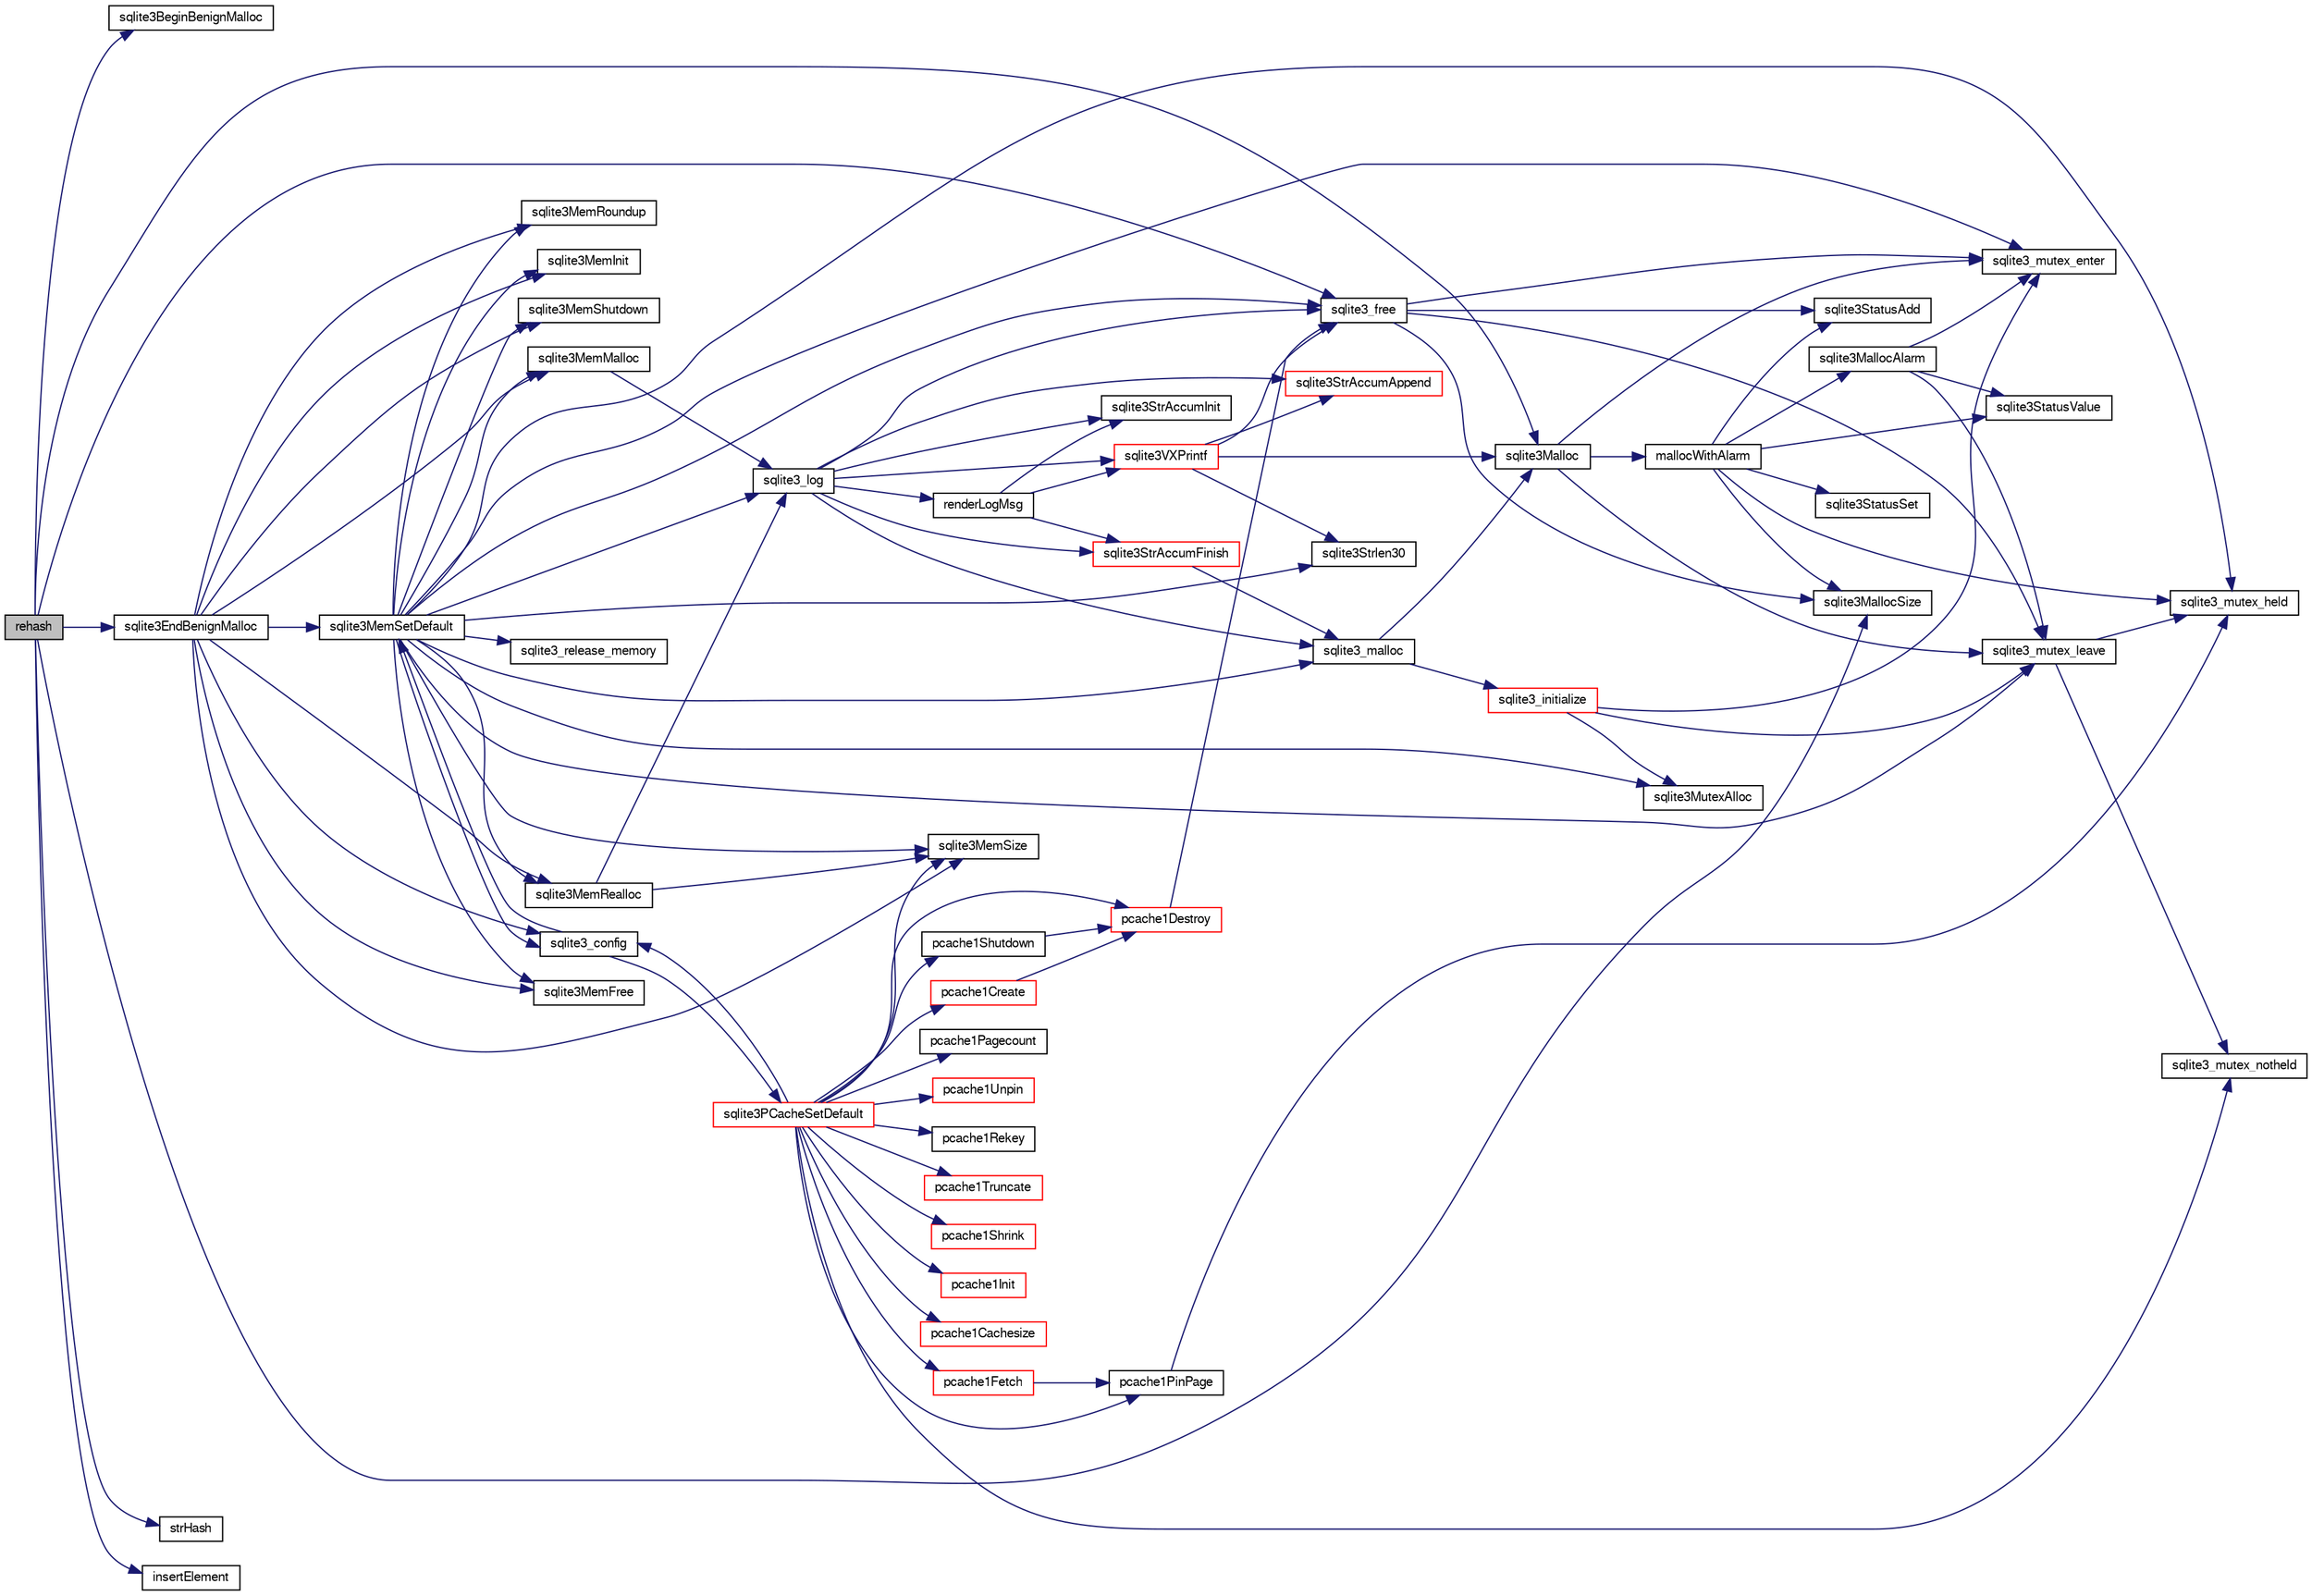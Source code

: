 digraph "rehash"
{
  edge [fontname="FreeSans",fontsize="10",labelfontname="FreeSans",labelfontsize="10"];
  node [fontname="FreeSans",fontsize="10",shape=record];
  rankdir="LR";
  Node256792 [label="rehash",height=0.2,width=0.4,color="black", fillcolor="grey75", style="filled", fontcolor="black"];
  Node256792 -> Node256793 [color="midnightblue",fontsize="10",style="solid",fontname="FreeSans"];
  Node256793 [label="sqlite3BeginBenignMalloc",height=0.2,width=0.4,color="black", fillcolor="white", style="filled",URL="$sqlite3_8c.html#a3344c0e2b1b6df701a1cb326602fac14"];
  Node256792 -> Node256794 [color="midnightblue",fontsize="10",style="solid",fontname="FreeSans"];
  Node256794 [label="sqlite3Malloc",height=0.2,width=0.4,color="black", fillcolor="white", style="filled",URL="$sqlite3_8c.html#a361a2eaa846b1885f123abe46f5d8b2b"];
  Node256794 -> Node256795 [color="midnightblue",fontsize="10",style="solid",fontname="FreeSans"];
  Node256795 [label="sqlite3_mutex_enter",height=0.2,width=0.4,color="black", fillcolor="white", style="filled",URL="$sqlite3_8c.html#a1c12cde690bd89f104de5cbad12a6bf5"];
  Node256794 -> Node256796 [color="midnightblue",fontsize="10",style="solid",fontname="FreeSans"];
  Node256796 [label="mallocWithAlarm",height=0.2,width=0.4,color="black", fillcolor="white", style="filled",URL="$sqlite3_8c.html#ab070d5cf8e48ec8a6a43cf025d48598b"];
  Node256796 -> Node256797 [color="midnightblue",fontsize="10",style="solid",fontname="FreeSans"];
  Node256797 [label="sqlite3_mutex_held",height=0.2,width=0.4,color="black", fillcolor="white", style="filled",URL="$sqlite3_8c.html#acf77da68932b6bc163c5e68547ecc3e7"];
  Node256796 -> Node256798 [color="midnightblue",fontsize="10",style="solid",fontname="FreeSans"];
  Node256798 [label="sqlite3StatusSet",height=0.2,width=0.4,color="black", fillcolor="white", style="filled",URL="$sqlite3_8c.html#afec7586c01fcb5ea17dc9d7725a589d9"];
  Node256796 -> Node256799 [color="midnightblue",fontsize="10",style="solid",fontname="FreeSans"];
  Node256799 [label="sqlite3StatusValue",height=0.2,width=0.4,color="black", fillcolor="white", style="filled",URL="$sqlite3_8c.html#a30b8ac296c6e200c1fa57708d52c6ef6"];
  Node256796 -> Node256800 [color="midnightblue",fontsize="10",style="solid",fontname="FreeSans"];
  Node256800 [label="sqlite3MallocAlarm",height=0.2,width=0.4,color="black", fillcolor="white", style="filled",URL="$sqlite3_8c.html#ada66988e8471d1198f3219c062377508"];
  Node256800 -> Node256799 [color="midnightblue",fontsize="10",style="solid",fontname="FreeSans"];
  Node256800 -> Node256801 [color="midnightblue",fontsize="10",style="solid",fontname="FreeSans"];
  Node256801 [label="sqlite3_mutex_leave",height=0.2,width=0.4,color="black", fillcolor="white", style="filled",URL="$sqlite3_8c.html#a5838d235601dbd3c1fa993555c6bcc93"];
  Node256801 -> Node256797 [color="midnightblue",fontsize="10",style="solid",fontname="FreeSans"];
  Node256801 -> Node256802 [color="midnightblue",fontsize="10",style="solid",fontname="FreeSans"];
  Node256802 [label="sqlite3_mutex_notheld",height=0.2,width=0.4,color="black", fillcolor="white", style="filled",URL="$sqlite3_8c.html#a83967c837c1c000d3b5adcfaa688f5dc"];
  Node256800 -> Node256795 [color="midnightblue",fontsize="10",style="solid",fontname="FreeSans"];
  Node256796 -> Node256803 [color="midnightblue",fontsize="10",style="solid",fontname="FreeSans"];
  Node256803 [label="sqlite3MallocSize",height=0.2,width=0.4,color="black", fillcolor="white", style="filled",URL="$sqlite3_8c.html#acf5d2a5f35270bafb050bd2def576955"];
  Node256796 -> Node256804 [color="midnightblue",fontsize="10",style="solid",fontname="FreeSans"];
  Node256804 [label="sqlite3StatusAdd",height=0.2,width=0.4,color="black", fillcolor="white", style="filled",URL="$sqlite3_8c.html#afa029f93586aeab4cc85360905dae9cd"];
  Node256794 -> Node256801 [color="midnightblue",fontsize="10",style="solid",fontname="FreeSans"];
  Node256792 -> Node256805 [color="midnightblue",fontsize="10",style="solid",fontname="FreeSans"];
  Node256805 [label="sqlite3EndBenignMalloc",height=0.2,width=0.4,color="black", fillcolor="white", style="filled",URL="$sqlite3_8c.html#a4582127cc64d483dc66c7acf9d8d8fbb"];
  Node256805 -> Node256806 [color="midnightblue",fontsize="10",style="solid",fontname="FreeSans"];
  Node256806 [label="sqlite3MemMalloc",height=0.2,width=0.4,color="black", fillcolor="white", style="filled",URL="$sqlite3_8c.html#a53157f1a669f949332f44ca9f15c0a43"];
  Node256806 -> Node256807 [color="midnightblue",fontsize="10",style="solid",fontname="FreeSans"];
  Node256807 [label="sqlite3_log",height=0.2,width=0.4,color="black", fillcolor="white", style="filled",URL="$sqlite3_8c.html#a298c9699bf9c143662c6b1fec4b2dc3b"];
  Node256807 -> Node256808 [color="midnightblue",fontsize="10",style="solid",fontname="FreeSans"];
  Node256808 [label="renderLogMsg",height=0.2,width=0.4,color="black", fillcolor="white", style="filled",URL="$sqlite3_8c.html#a7a02b43ce0a27bb52085c7f446d115af"];
  Node256808 -> Node256809 [color="midnightblue",fontsize="10",style="solid",fontname="FreeSans"];
  Node256809 [label="sqlite3StrAccumInit",height=0.2,width=0.4,color="black", fillcolor="white", style="filled",URL="$sqlite3_8c.html#aabf95e113b9d54d519cd15a56215f560"];
  Node256808 -> Node256810 [color="midnightblue",fontsize="10",style="solid",fontname="FreeSans"];
  Node256810 [label="sqlite3VXPrintf",height=0.2,width=0.4,color="red", fillcolor="white", style="filled",URL="$sqlite3_8c.html#a63c25806c9bd4a2b76f9a0eb232c6bde"];
  Node256810 -> Node256811 [color="midnightblue",fontsize="10",style="solid",fontname="FreeSans"];
  Node256811 [label="sqlite3StrAccumAppend",height=0.2,width=0.4,color="red", fillcolor="white", style="filled",URL="$sqlite3_8c.html#a56664fa33def33c5a5245b623441d5e0"];
  Node256810 -> Node256794 [color="midnightblue",fontsize="10",style="solid",fontname="FreeSans"];
  Node256810 -> Node256878 [color="midnightblue",fontsize="10",style="solid",fontname="FreeSans"];
  Node256878 [label="sqlite3Strlen30",height=0.2,width=0.4,color="black", fillcolor="white", style="filled",URL="$sqlite3_8c.html#a3dcd80ba41f1a308193dee74857b62a7"];
  Node256810 -> Node256820 [color="midnightblue",fontsize="10",style="solid",fontname="FreeSans"];
  Node256820 [label="sqlite3_free",height=0.2,width=0.4,color="black", fillcolor="white", style="filled",URL="$sqlite3_8c.html#a6552349e36a8a691af5487999ab09519"];
  Node256820 -> Node256795 [color="midnightblue",fontsize="10",style="solid",fontname="FreeSans"];
  Node256820 -> Node256804 [color="midnightblue",fontsize="10",style="solid",fontname="FreeSans"];
  Node256820 -> Node256803 [color="midnightblue",fontsize="10",style="solid",fontname="FreeSans"];
  Node256820 -> Node256801 [color="midnightblue",fontsize="10",style="solid",fontname="FreeSans"];
  Node256808 -> Node256905 [color="midnightblue",fontsize="10",style="solid",fontname="FreeSans"];
  Node256905 [label="sqlite3StrAccumFinish",height=0.2,width=0.4,color="red", fillcolor="white", style="filled",URL="$sqlite3_8c.html#adb7f26b10ac1b847db6f000ef4c2e2ba"];
  Node256905 -> Node256880 [color="midnightblue",fontsize="10",style="solid",fontname="FreeSans"];
  Node256880 [label="sqlite3_malloc",height=0.2,width=0.4,color="black", fillcolor="white", style="filled",URL="$sqlite3_8c.html#ac79dba55fc32b6a840cf5a9769bce7cd"];
  Node256880 -> Node256824 [color="midnightblue",fontsize="10",style="solid",fontname="FreeSans"];
  Node256824 [label="sqlite3_initialize",height=0.2,width=0.4,color="red", fillcolor="white", style="filled",URL="$sqlite3_8c.html#ab0c0ee2d5d4cf8b28e9572296a8861df"];
  Node256824 -> Node256843 [color="midnightblue",fontsize="10",style="solid",fontname="FreeSans"];
  Node256843 [label="sqlite3MutexAlloc",height=0.2,width=0.4,color="black", fillcolor="white", style="filled",URL="$sqlite3_8c.html#a0e3f432ee581f6876b590e7ad7e84e19"];
  Node256824 -> Node256795 [color="midnightblue",fontsize="10",style="solid",fontname="FreeSans"];
  Node256824 -> Node256801 [color="midnightblue",fontsize="10",style="solid",fontname="FreeSans"];
  Node256880 -> Node256794 [color="midnightblue",fontsize="10",style="solid",fontname="FreeSans"];
  Node256807 -> Node256809 [color="midnightblue",fontsize="10",style="solid",fontname="FreeSans"];
  Node256807 -> Node256810 [color="midnightblue",fontsize="10",style="solid",fontname="FreeSans"];
  Node256807 -> Node256905 [color="midnightblue",fontsize="10",style="solid",fontname="FreeSans"];
  Node256807 -> Node256880 [color="midnightblue",fontsize="10",style="solid",fontname="FreeSans"];
  Node256807 -> Node256820 [color="midnightblue",fontsize="10",style="solid",fontname="FreeSans"];
  Node256807 -> Node256811 [color="midnightblue",fontsize="10",style="solid",fontname="FreeSans"];
  Node256805 -> Node256846 [color="midnightblue",fontsize="10",style="solid",fontname="FreeSans"];
  Node256846 [label="sqlite3MemFree",height=0.2,width=0.4,color="black", fillcolor="white", style="filled",URL="$sqlite3_8c.html#a4198492989c7a427e3d704c06058850a"];
  Node256805 -> Node256847 [color="midnightblue",fontsize="10",style="solid",fontname="FreeSans"];
  Node256847 [label="sqlite3MemRealloc",height=0.2,width=0.4,color="black", fillcolor="white", style="filled",URL="$sqlite3_8c.html#addd043cc5742c3b0cf536763cd4e6948"];
  Node256847 -> Node256807 [color="midnightblue",fontsize="10",style="solid",fontname="FreeSans"];
  Node256847 -> Node256848 [color="midnightblue",fontsize="10",style="solid",fontname="FreeSans"];
  Node256848 [label="sqlite3MemSize",height=0.2,width=0.4,color="black", fillcolor="white", style="filled",URL="$sqlite3_8c.html#a564962938d56643e999de431c190f937"];
  Node256805 -> Node256848 [color="midnightblue",fontsize="10",style="solid",fontname="FreeSans"];
  Node256805 -> Node256849 [color="midnightblue",fontsize="10",style="solid",fontname="FreeSans"];
  Node256849 [label="sqlite3MemRoundup",height=0.2,width=0.4,color="black", fillcolor="white", style="filled",URL="$sqlite3_8c.html#ac9d66a2d2d224dfafcf6a49d48436ddc"];
  Node256805 -> Node256850 [color="midnightblue",fontsize="10",style="solid",fontname="FreeSans"];
  Node256850 [label="sqlite3MemInit",height=0.2,width=0.4,color="black", fillcolor="white", style="filled",URL="$sqlite3_8c.html#a1ec61c1becf036ba7fcb571ae51300af"];
  Node256805 -> Node256851 [color="midnightblue",fontsize="10",style="solid",fontname="FreeSans"];
  Node256851 [label="sqlite3MemShutdown",height=0.2,width=0.4,color="black", fillcolor="white", style="filled",URL="$sqlite3_8c.html#a934531b3f7c4743196f453ce6db028dc"];
  Node256805 -> Node256845 [color="midnightblue",fontsize="10",style="solid",fontname="FreeSans"];
  Node256845 [label="sqlite3MemSetDefault",height=0.2,width=0.4,color="black", fillcolor="white", style="filled",URL="$sqlite3_8c.html#a162fbfd727e92c5f8f72625b5ff62549"];
  Node256845 -> Node256806 [color="midnightblue",fontsize="10",style="solid",fontname="FreeSans"];
  Node256845 -> Node256846 [color="midnightblue",fontsize="10",style="solid",fontname="FreeSans"];
  Node256845 -> Node256847 [color="midnightblue",fontsize="10",style="solid",fontname="FreeSans"];
  Node256845 -> Node256848 [color="midnightblue",fontsize="10",style="solid",fontname="FreeSans"];
  Node256845 -> Node256849 [color="midnightblue",fontsize="10",style="solid",fontname="FreeSans"];
  Node256845 -> Node256850 [color="midnightblue",fontsize="10",style="solid",fontname="FreeSans"];
  Node256845 -> Node256851 [color="midnightblue",fontsize="10",style="solid",fontname="FreeSans"];
  Node256845 -> Node256852 [color="midnightblue",fontsize="10",style="solid",fontname="FreeSans"];
  Node256852 [label="sqlite3_config",height=0.2,width=0.4,color="black", fillcolor="white", style="filled",URL="$sqlite3_8c.html#a74ad420b6f26bc06a04ff6ecec8a8c91"];
  Node256852 -> Node256845 [color="midnightblue",fontsize="10",style="solid",fontname="FreeSans"];
  Node256852 -> Node256853 [color="midnightblue",fontsize="10",style="solid",fontname="FreeSans"];
  Node256853 [label="sqlite3PCacheSetDefault",height=0.2,width=0.4,color="red", fillcolor="white", style="filled",URL="$sqlite3_8c.html#a91974afe7709a742451438556ee0c70c"];
  Node256853 -> Node256854 [color="midnightblue",fontsize="10",style="solid",fontname="FreeSans"];
  Node256854 [label="pcache1Init",height=0.2,width=0.4,color="red", fillcolor="white", style="filled",URL="$sqlite3_8c.html#a05e9c1daf3dd812db1d769b69b20e069"];
  Node256853 -> Node256856 [color="midnightblue",fontsize="10",style="solid",fontname="FreeSans"];
  Node256856 [label="pcache1Shutdown",height=0.2,width=0.4,color="black", fillcolor="white", style="filled",URL="$sqlite3_8c.html#a707b7714a99d68e6858d4305b2a02579"];
  Node256856 -> Node256857 [color="midnightblue",fontsize="10",style="solid",fontname="FreeSans"];
  Node256857 [label="pcache1Destroy",height=0.2,width=0.4,color="red", fillcolor="white", style="filled",URL="$sqlite3_8c.html#af128220dedcda78a71f3283ece247258"];
  Node256857 -> Node256820 [color="midnightblue",fontsize="10",style="solid",fontname="FreeSans"];
  Node256853 -> Node256864 [color="midnightblue",fontsize="10",style="solid",fontname="FreeSans"];
  Node256864 [label="pcache1Create",height=0.2,width=0.4,color="red", fillcolor="white", style="filled",URL="$sqlite3_8c.html#a44cfeb7ecaf2b6aa54934d3deaee8919"];
  Node256864 -> Node256857 [color="midnightblue",fontsize="10",style="solid",fontname="FreeSans"];
  Node256853 -> Node256866 [color="midnightblue",fontsize="10",style="solid",fontname="FreeSans"];
  Node256866 [label="pcache1Cachesize",height=0.2,width=0.4,color="red", fillcolor="white", style="filled",URL="$sqlite3_8c.html#a071ef90a5e389826abcea7883ff2cd05"];
  Node256853 -> Node256867 [color="midnightblue",fontsize="10",style="solid",fontname="FreeSans"];
  Node256867 [label="pcache1Pagecount",height=0.2,width=0.4,color="black", fillcolor="white", style="filled",URL="$sqlite3_8c.html#aad313c3d8464ce3154a2a31409c5c625"];
  Node256853 -> Node256868 [color="midnightblue",fontsize="10",style="solid",fontname="FreeSans"];
  Node256868 [label="pcache1Fetch",height=0.2,width=0.4,color="red", fillcolor="white", style="filled",URL="$sqlite3_8c.html#a745bc37e2a945b10e6b23a6fe6c35411"];
  Node256868 -> Node256859 [color="midnightblue",fontsize="10",style="solid",fontname="FreeSans"];
  Node256859 [label="pcache1PinPage",height=0.2,width=0.4,color="black", fillcolor="white", style="filled",URL="$sqlite3_8c.html#a8c56f8763581386fa892a46f77c8d684"];
  Node256859 -> Node256797 [color="midnightblue",fontsize="10",style="solid",fontname="FreeSans"];
  Node256853 -> Node256874 [color="midnightblue",fontsize="10",style="solid",fontname="FreeSans"];
  Node256874 [label="pcache1Unpin",height=0.2,width=0.4,color="red", fillcolor="white", style="filled",URL="$sqlite3_8c.html#a5f9a5ef3862388dc0b104f9efea3f8c5"];
  Node256853 -> Node256875 [color="midnightblue",fontsize="10",style="solid",fontname="FreeSans"];
  Node256875 [label="pcache1Rekey",height=0.2,width=0.4,color="black", fillcolor="white", style="filled",URL="$sqlite3_8c.html#af4b8e7f81a3c3379d34aa2060102fcfe"];
  Node256853 -> Node256876 [color="midnightblue",fontsize="10",style="solid",fontname="FreeSans"];
  Node256876 [label="pcache1Truncate",height=0.2,width=0.4,color="red", fillcolor="white", style="filled",URL="$sqlite3_8c.html#ab21c5f71467aa7cfe1d1da105ecab289"];
  Node256853 -> Node256857 [color="midnightblue",fontsize="10",style="solid",fontname="FreeSans"];
  Node256853 -> Node256877 [color="midnightblue",fontsize="10",style="solid",fontname="FreeSans"];
  Node256877 [label="pcache1Shrink",height=0.2,width=0.4,color="red", fillcolor="white", style="filled",URL="$sqlite3_8c.html#a7f62f5f6d03ab88020fa8e2ab80ca38e"];
  Node256853 -> Node256852 [color="midnightblue",fontsize="10",style="solid",fontname="FreeSans"];
  Node256853 -> Node256802 [color="midnightblue",fontsize="10",style="solid",fontname="FreeSans"];
  Node256853 -> Node256848 [color="midnightblue",fontsize="10",style="solid",fontname="FreeSans"];
  Node256853 -> Node256859 [color="midnightblue",fontsize="10",style="solid",fontname="FreeSans"];
  Node256845 -> Node256843 [color="midnightblue",fontsize="10",style="solid",fontname="FreeSans"];
  Node256845 -> Node256795 [color="midnightblue",fontsize="10",style="solid",fontname="FreeSans"];
  Node256845 -> Node256801 [color="midnightblue",fontsize="10",style="solid",fontname="FreeSans"];
  Node256845 -> Node256878 [color="midnightblue",fontsize="10",style="solid",fontname="FreeSans"];
  Node256845 -> Node256797 [color="midnightblue",fontsize="10",style="solid",fontname="FreeSans"];
  Node256845 -> Node256879 [color="midnightblue",fontsize="10",style="solid",fontname="FreeSans"];
  Node256879 [label="sqlite3_release_memory",height=0.2,width=0.4,color="black", fillcolor="white", style="filled",URL="$sqlite3_8c.html#a91037e7ef182e008677dae146e15cf92"];
  Node256845 -> Node256880 [color="midnightblue",fontsize="10",style="solid",fontname="FreeSans"];
  Node256845 -> Node256820 [color="midnightblue",fontsize="10",style="solid",fontname="FreeSans"];
  Node256845 -> Node256807 [color="midnightblue",fontsize="10",style="solid",fontname="FreeSans"];
  Node256805 -> Node256852 [color="midnightblue",fontsize="10",style="solid",fontname="FreeSans"];
  Node256792 -> Node256820 [color="midnightblue",fontsize="10",style="solid",fontname="FreeSans"];
  Node256792 -> Node256803 [color="midnightblue",fontsize="10",style="solid",fontname="FreeSans"];
  Node256792 -> Node257075 [color="midnightblue",fontsize="10",style="solid",fontname="FreeSans"];
  Node257075 [label="strHash",height=0.2,width=0.4,color="black", fillcolor="white", style="filled",URL="$sqlite3_8c.html#ad7193605dadc27cf291d54e15bdd011d"];
  Node256792 -> Node257076 [color="midnightblue",fontsize="10",style="solid",fontname="FreeSans"];
  Node257076 [label="insertElement",height=0.2,width=0.4,color="black", fillcolor="white", style="filled",URL="$sqlite3_8c.html#a011f717fc5c46f03d78bf81b6714e0ee"];
}

